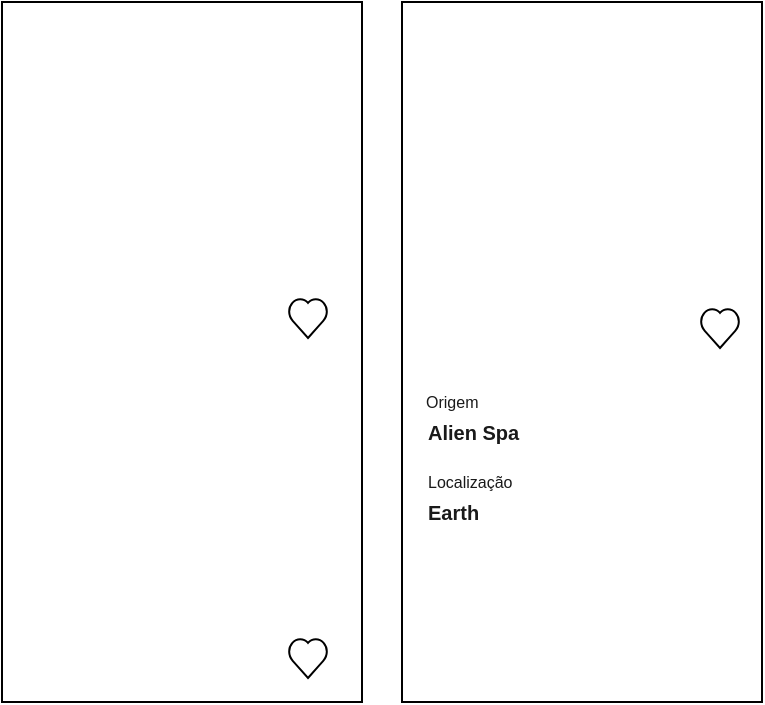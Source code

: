 <mxfile version="14.1.8" type="device" pages="5"><diagram id="8iKUj_-zqEZmuNoNJT3s" name="App Wireframe"><mxGraphModel dx="1357" dy="753" grid="1" gridSize="10" guides="1" tooltips="1" connect="1" arrows="1" fold="1" page="1" pageScale="1" pageWidth="850" pageHeight="1100" math="0" shadow="0"><root><mxCell id="0"/><mxCell id="1" parent="0"/><mxCell id="aHfgIxPCTa-zu-f7_Lzw-3" value="" style="rounded=0;whiteSpace=wrap;html=1;" parent="1" vertex="1"><mxGeometry x="40" y="40" width="180" height="350" as="geometry"/></mxCell><mxCell id="aHfgIxPCTa-zu-f7_Lzw-8" value="" style="shape=image;verticalLabelPosition=bottom;labelBackgroundColor=#ffffff;verticalAlign=top;aspect=fixed;imageAspect=0;image=https://rickandmortyapi.com/api/character/avatar/361.jpeg;" parent="1" vertex="1"><mxGeometry x="50" y="50" width="160" height="160" as="geometry"/></mxCell><mxCell id="aHfgIxPCTa-zu-f7_Lzw-6" value="Toxic Rick" style="text;html=1;strokeColor=none;fillColor=none;align=left;verticalAlign=middle;whiteSpace=wrap;rounded=0;fontStyle=1;fontSize=13;fontColor=#FFFFFF;" parent="1" vertex="1"><mxGeometry x="52" y="188" width="158" height="20" as="geometry"/></mxCell><mxCell id="aHfgIxPCTa-zu-f7_Lzw-10" value="" style="shape=image;verticalLabelPosition=bottom;labelBackgroundColor=#ffffff;verticalAlign=top;aspect=fixed;imageAspect=0;image=https://rickandmortyapi.com/api/character/avatar/361.jpeg;" parent="1" vertex="1"><mxGeometry x="50" y="220" width="160" height="160" as="geometry"/></mxCell><mxCell id="aHfgIxPCTa-zu-f7_Lzw-11" value="Toxic Rick" style="text;html=1;strokeColor=none;fillColor=none;align=left;verticalAlign=middle;whiteSpace=wrap;rounded=0;fontStyle=1;fontSize=13;fontColor=#FFFFFF;" parent="1" vertex="1"><mxGeometry x="52" y="358" width="158" height="20" as="geometry"/></mxCell><mxCell id="aHfgIxPCTa-zu-f7_Lzw-12" value="" style="rounded=0;whiteSpace=wrap;html=1;" parent="1" vertex="1"><mxGeometry x="240" y="40" width="180" height="350" as="geometry"/></mxCell><mxCell id="aHfgIxPCTa-zu-f7_Lzw-13" value="" style="shape=image;verticalLabelPosition=bottom;labelBackgroundColor=#ffffff;verticalAlign=top;aspect=fixed;imageAspect=0;image=https://rickandmortyapi.com/api/character/avatar/361.jpeg;" parent="1" vertex="1"><mxGeometry x="240" y="40" width="180" height="180" as="geometry"/></mxCell><mxCell id="aHfgIxPCTa-zu-f7_Lzw-14" value="Toxic Rick" style="text;html=1;strokeColor=none;fillColor=none;align=left;verticalAlign=middle;whiteSpace=wrap;rounded=0;fontStyle=1;fontSize=13;fontColor=#FFFFFF;" parent="1" vertex="1"><mxGeometry x="250" y="193" width="158" height="20" as="geometry"/></mxCell><mxCell id="aHfgIxPCTa-zu-f7_Lzw-17" value="Origem" style="text;html=1;strokeColor=none;fillColor=none;align=left;verticalAlign=middle;whiteSpace=wrap;rounded=0;fontStyle=0;fontSize=8;fontColor=#1A1A1A;" parent="1" vertex="1"><mxGeometry x="250" y="230" width="158" height="20" as="geometry"/></mxCell><mxCell id="aHfgIxPCTa-zu-f7_Lzw-18" value="Alien Spa" style="text;html=1;strokeColor=none;fillColor=none;align=left;verticalAlign=middle;whiteSpace=wrap;rounded=0;fontStyle=1;fontSize=10;fontColor=#1A1A1A;" parent="1" vertex="1"><mxGeometry x="251" y="245" width="158" height="20" as="geometry"/></mxCell><mxCell id="aHfgIxPCTa-zu-f7_Lzw-19" value="Localização" style="text;html=1;strokeColor=none;fillColor=none;align=left;verticalAlign=middle;whiteSpace=wrap;rounded=0;fontStyle=0;fontSize=8;fontColor=#1A1A1A;" parent="1" vertex="1"><mxGeometry x="251" y="270" width="158" height="20" as="geometry"/></mxCell><mxCell id="aHfgIxPCTa-zu-f7_Lzw-20" value="Earth" style="text;html=1;strokeColor=none;fillColor=none;align=left;verticalAlign=middle;whiteSpace=wrap;rounded=0;fontStyle=1;fontSize=10;fontColor=#1A1A1A;" parent="1" vertex="1"><mxGeometry x="251" y="285" width="158" height="20" as="geometry"/></mxCell><mxCell id="l0IbeBYgt5C2zt5MB-eY-2" value="" style="verticalLabelPosition=bottom;verticalAlign=top;html=1;shape=mxgraph.basic.heart" vertex="1" parent="1"><mxGeometry x="183" y="188" width="20" height="20" as="geometry"/></mxCell><mxCell id="l0IbeBYgt5C2zt5MB-eY-4" value="" style="verticalLabelPosition=bottom;verticalAlign=top;html=1;shape=mxgraph.basic.heart" vertex="1" parent="1"><mxGeometry x="389" y="193" width="20" height="20" as="geometry"/></mxCell><mxCell id="l0IbeBYgt5C2zt5MB-eY-5" value="" style="verticalLabelPosition=bottom;verticalAlign=top;html=1;shape=mxgraph.basic.heart" vertex="1" parent="1"><mxGeometry x="183" y="358" width="20" height="20" as="geometry"/></mxCell></root></mxGraphModel></diagram><diagram id="nfGHnysN4nmwqkmNbhzb" name="App Modules"><mxGraphModel dx="1357" dy="753" grid="1" gridSize="10" guides="1" tooltips="1" connect="1" arrows="1" fold="1" page="1" pageScale="1" pageWidth="827" pageHeight="1169" math="0" shadow="0"><root><mxCell id="GwYstbgmYxgQ4nJDTxPo-0"/><mxCell id="GwYstbgmYxgQ4nJDTxPo-1" parent="GwYstbgmYxgQ4nJDTxPo-0"/><mxCell id="GwYstbgmYxgQ4nJDTxPo-9" style="edgeStyle=orthogonalEdgeStyle;rounded=0;orthogonalLoop=1;jettySize=auto;html=1;entryX=0.5;entryY=0;entryDx=0;entryDy=0;dashed=1;endArrow=open;endFill=0;" edge="1" parent="GwYstbgmYxgQ4nJDTxPo-1" source="GwYstbgmYxgQ4nJDTxPo-2" target="GwYstbgmYxgQ4nJDTxPo-3"><mxGeometry relative="1" as="geometry"><Array as="points"><mxPoint x="260" y="110"/><mxPoint x="200" y="110"/></Array></mxGeometry></mxCell><mxCell id="GwYstbgmYxgQ4nJDTxPo-10" style="edgeStyle=orthogonalEdgeStyle;rounded=0;orthogonalLoop=1;jettySize=auto;html=1;dashed=1;endArrow=open;endFill=0;" edge="1" parent="GwYstbgmYxgQ4nJDTxPo-1" source="GwYstbgmYxgQ4nJDTxPo-2" target="GwYstbgmYxgQ4nJDTxPo-5"><mxGeometry relative="1" as="geometry"><Array as="points"><mxPoint x="280" y="240"/></Array></mxGeometry></mxCell><mxCell id="GwYstbgmYxgQ4nJDTxPo-2" value="App" style="shape=module;align=left;spacingLeft=20;align=center;verticalAlign=top;" vertex="1" parent="GwYstbgmYxgQ4nJDTxPo-1"><mxGeometry x="210" y="40" width="100" height="50" as="geometry"/></mxCell><mxCell id="GwYstbgmYxgQ4nJDTxPo-14" style="edgeStyle=orthogonalEdgeStyle;rounded=0;orthogonalLoop=1;jettySize=auto;html=1;dashed=1;endArrow=open;endFill=0;" edge="1" parent="GwYstbgmYxgQ4nJDTxPo-1" source="GwYstbgmYxgQ4nJDTxPo-3" target="GwYstbgmYxgQ4nJDTxPo-7"><mxGeometry relative="1" as="geometry"><Array as="points"><mxPoint x="315" y="175"/><mxPoint x="315" y="190"/></Array></mxGeometry></mxCell><mxCell id="GwYstbgmYxgQ4nJDTxPo-15" style="edgeStyle=orthogonalEdgeStyle;rounded=0;orthogonalLoop=1;jettySize=auto;html=1;dashed=1;endArrow=open;endFill=0;" edge="1" parent="GwYstbgmYxgQ4nJDTxPo-1" source="GwYstbgmYxgQ4nJDTxPo-3" target="GwYstbgmYxgQ4nJDTxPo-6"><mxGeometry relative="1" as="geometry"/></mxCell><mxCell id="ind9Cqmua8tI4yVbn1P6-2" style="edgeStyle=orthogonalEdgeStyle;rounded=0;orthogonalLoop=1;jettySize=auto;html=1;entryX=0;entryY=0;entryDx=10;entryDy=0;dashed=1;endArrow=open;endFill=0;entryPerimeter=0;" edge="1" parent="GwYstbgmYxgQ4nJDTxPo-1" source="GwYstbgmYxgQ4nJDTxPo-3" target="ind9Cqmua8tI4yVbn1P6-0"><mxGeometry relative="1" as="geometry"><Array as="points"><mxPoint x="304" y="190"/></Array></mxGeometry></mxCell><mxCell id="GwYstbgmYxgQ4nJDTxPo-3" value="List of&#10;Characters" style="shape=module;align=left;spacingLeft=20;align=center;verticalAlign=top;" vertex="1" parent="GwYstbgmYxgQ4nJDTxPo-1"><mxGeometry x="150" y="150" width="100" height="50" as="geometry"/></mxCell><mxCell id="GwYstbgmYxgQ4nJDTxPo-13" style="edgeStyle=orthogonalEdgeStyle;rounded=0;orthogonalLoop=1;jettySize=auto;html=1;dashed=1;endArrow=open;endFill=0;" edge="1" parent="GwYstbgmYxgQ4nJDTxPo-1" source="GwYstbgmYxgQ4nJDTxPo-5" target="GwYstbgmYxgQ4nJDTxPo-7"><mxGeometry relative="1" as="geometry"><Array as="points"><mxPoint x="315" y="250"/><mxPoint x="315" y="210"/></Array></mxGeometry></mxCell><mxCell id="GwYstbgmYxgQ4nJDTxPo-17" style="edgeStyle=orthogonalEdgeStyle;rounded=0;orthogonalLoop=1;jettySize=auto;html=1;entryX=0.5;entryY=1;entryDx=0;entryDy=0;dashed=1;endArrow=open;endFill=0;" edge="1" parent="GwYstbgmYxgQ4nJDTxPo-1" source="GwYstbgmYxgQ4nJDTxPo-5" target="GwYstbgmYxgQ4nJDTxPo-6"><mxGeometry relative="1" as="geometry"><Array as="points"><mxPoint x="210" y="280"/><mxPoint x="80" y="280"/></Array></mxGeometry></mxCell><mxCell id="ind9Cqmua8tI4yVbn1P6-1" style="edgeStyle=orthogonalEdgeStyle;rounded=0;orthogonalLoop=1;jettySize=auto;html=1;entryX=0;entryY=0;entryDx=0;entryDy=15;entryPerimeter=0;dashed=1;endArrow=open;endFill=0;" edge="1" parent="GwYstbgmYxgQ4nJDTxPo-1" source="GwYstbgmYxgQ4nJDTxPo-5" target="ind9Cqmua8tI4yVbn1P6-0"><mxGeometry relative="1" as="geometry"><Array as="points"><mxPoint x="272" y="260"/><mxPoint x="272" y="315"/></Array></mxGeometry></mxCell><mxCell id="GwYstbgmYxgQ4nJDTxPo-5" value="Character&#10;Detail" style="shape=module;align=left;spacingLeft=20;align=center;verticalAlign=top;" vertex="1" parent="GwYstbgmYxgQ4nJDTxPo-1"><mxGeometry x="150" y="220" width="100" height="50" as="geometry"/></mxCell><mxCell id="GwYstbgmYxgQ4nJDTxPo-6" value="Favorite&#10;Characters" style="shape=module;align=left;spacingLeft=20;align=center;verticalAlign=top;" vertex="1" parent="GwYstbgmYxgQ4nJDTxPo-1"><mxGeometry x="30" y="210" width="100" height="50" as="geometry"/></mxCell><mxCell id="GwYstbgmYxgQ4nJDTxPo-7" value="Shared&#10;- Entities&#10;- Protocols&#10;- UIComponents" style="shape=module;align=left;spacingLeft=20;align=center;verticalAlign=top;" vertex="1" parent="GwYstbgmYxgQ4nJDTxPo-1"><mxGeometry x="340" y="170" width="120" height="80" as="geometry"/></mxCell><mxCell id="ind9Cqmua8tI4yVbn1P6-0" value="Rick And Morty &#10;Rest &#10;API" style="shape=module;align=left;spacingLeft=20;align=center;verticalAlign=top;" vertex="1" parent="GwYstbgmYxgQ4nJDTxPo-1"><mxGeometry x="294" y="300" width="120" height="50" as="geometry"/></mxCell></root></mxGraphModel></diagram><diagram id="tgx-MdKBq6z_TgqvH7j8" name="Character List"><mxGraphModel dx="2262" dy="1255" grid="1" gridSize="10" guides="1" tooltips="1" connect="1" arrows="1" fold="1" page="1" pageScale="1" pageWidth="827" pageHeight="1169" math="0" shadow="0"><root><mxCell id="nPookptvHllU3RpUK5OS-0"/><mxCell id="nPookptvHllU3RpUK5OS-1" parent="nPookptvHllU3RpUK5OS-0"/><mxCell id="ozN6KxP109sEbGz2L9oA-1" value="Rick And Morty Rest  API" style="shape=module;align=left;spacingLeft=20;align=center;verticalAlign=top;" vertex="1" parent="nPookptvHllU3RpUK5OS-1"><mxGeometry x="170" y="840" width="330" height="180" as="geometry"/></mxCell><mxCell id="ozN6KxP109sEbGz2L9oA-0" value="Shared" style="shape=module;align=left;spacingLeft=20;align=center;verticalAlign=top;" vertex="1" parent="nPookptvHllU3RpUK5OS-1"><mxGeometry x="10" y="340" width="200" height="180" as="geometry"/></mxCell><mxCell id="CG2gmmcWuctay1K2Yb32-39" style="edgeStyle=orthogonalEdgeStyle;rounded=0;orthogonalLoop=1;jettySize=auto;html=1;dashed=1;endArrow=block;endFill=0;" edge="1" parent="nPookptvHllU3RpUK5OS-1" target="CG2gmmcWuctay1K2Yb32-28"><mxGeometry relative="1" as="geometry"><mxPoint x="340" y="840.0" as="sourcePoint"/></mxGeometry></mxCell><mxCell id="CG2gmmcWuctay1K2Yb32-32" style="edgeStyle=orthogonalEdgeStyle;rounded=0;orthogonalLoop=1;jettySize=auto;html=1;endArrow=diamond;endFill=1;" edge="1" parent="nPookptvHllU3RpUK5OS-1" source="KMmMRxZqEoJFINZLbCLO-9" target="CG2gmmcWuctay1K2Yb32-5"><mxGeometry relative="1" as="geometry"/></mxCell><mxCell id="CG2gmmcWuctay1K2Yb32-33" style="edgeStyle=orthogonalEdgeStyle;rounded=0;orthogonalLoop=1;jettySize=auto;html=1;endArrow=open;endFill=0;dashed=1;" edge="1" parent="nPookptvHllU3RpUK5OS-1" source="KMmMRxZqEoJFINZLbCLO-9" target="CG2gmmcWuctay1K2Yb32-11"><mxGeometry relative="1" as="geometry"><Array as="points"><mxPoint x="330" y="183"/><mxPoint x="330" y="369"/></Array></mxGeometry></mxCell><mxCell id="CG2gmmcWuctay1K2Yb32-38" style="edgeStyle=orthogonalEdgeStyle;rounded=0;orthogonalLoop=1;jettySize=auto;html=1;endArrow=block;endFill=0;dashed=1;" edge="1" parent="nPookptvHllU3RpUK5OS-1" source="KMmMRxZqEoJFINZLbCLO-9" target="CG2gmmcWuctay1K2Yb32-14"><mxGeometry relative="1" as="geometry"/></mxCell><mxCell id="KMmMRxZqEoJFINZLbCLO-9" value="CharacterListCoordinator" style="swimlane;fontStyle=1;align=center;verticalAlign=top;childLayout=stackLayout;horizontal=1;startSize=26;horizontalStack=0;resizeParent=1;resizeParentMax=0;resizeLast=0;collapsible=1;marginBottom=0;" vertex="1" parent="nPookptvHllU3RpUK5OS-1"><mxGeometry x="360" y="140" width="300" height="86" as="geometry"/></mxCell><mxCell id="KMmMRxZqEoJFINZLbCLO-10" value="+ delegate: CharacterListCoordinatorDelegate&#10; " style="text;strokeColor=none;fillColor=none;align=left;verticalAlign=top;spacingLeft=4;spacingRight=4;overflow=hidden;rotatable=0;points=[[0,0.5],[1,0.5]];portConstraint=eastwest;" vertex="1" parent="KMmMRxZqEoJFINZLbCLO-9"><mxGeometry y="26" width="300" height="26" as="geometry"/></mxCell><mxCell id="KMmMRxZqEoJFINZLbCLO-11" value="" style="line;strokeWidth=1;fillColor=none;align=left;verticalAlign=middle;spacingTop=-1;spacingLeft=3;spacingRight=3;rotatable=0;labelPosition=right;points=[];portConstraint=eastwest;" vertex="1" parent="KMmMRxZqEoJFINZLbCLO-9"><mxGeometry y="52" width="300" height="8" as="geometry"/></mxCell><mxCell id="KMmMRxZqEoJFINZLbCLO-12" value="+ start()" style="text;strokeColor=none;fillColor=none;align=left;verticalAlign=top;spacingLeft=4;spacingRight=4;overflow=hidden;rotatable=0;points=[[0,0.5],[1,0.5]];portConstraint=eastwest;" vertex="1" parent="KMmMRxZqEoJFINZLbCLO-9"><mxGeometry y="60" width="300" height="26" as="geometry"/></mxCell><mxCell id="CG2gmmcWuctay1K2Yb32-5" value="&lt;p style=&quot;margin: 0px ; margin-top: 4px ; text-align: center&quot;&gt;&lt;i&gt;&amp;lt;&amp;lt;Interface&amp;gt;&amp;gt;&lt;/i&gt;&lt;br&gt;&lt;span style=&quot;font-weight: 700&quot;&gt;CharacterListCoordinator&lt;/span&gt;&lt;b&gt;Delegate&lt;/b&gt;&lt;/p&gt;&lt;hr size=&quot;1&quot;&gt;&lt;p style=&quot;margin: 0px ; margin-left: 4px&quot;&gt;+ showDetails(from:&amp;nbsp;&lt;span style=&quot;font-weight: 700 ; text-align: center&quot;&gt;CharacterListCoordinator&lt;/span&gt;, character: Character)&lt;br&gt;&lt;/p&gt;" style="verticalAlign=top;align=left;overflow=fill;fontSize=12;fontFamily=Helvetica;html=1;" vertex="1" parent="nPookptvHllU3RpUK5OS-1"><mxGeometry x="350" y="40" width="390" height="70" as="geometry"/></mxCell><mxCell id="CG2gmmcWuctay1K2Yb32-36" style="edgeStyle=orthogonalEdgeStyle;rounded=0;orthogonalLoop=1;jettySize=auto;html=1;endArrow=open;endFill=0;dashed=1;" edge="1" parent="nPookptvHllU3RpUK5OS-1" source="CG2gmmcWuctay1K2Yb32-6" target="CG2gmmcWuctay1K2Yb32-17"><mxGeometry relative="1" as="geometry"><Array as="points"><mxPoint x="330" y="495"/></Array></mxGeometry></mxCell><mxCell id="CG2gmmcWuctay1K2Yb32-91" style="edgeStyle=orthogonalEdgeStyle;rounded=0;orthogonalLoop=1;jettySize=auto;html=1;entryX=1;entryY=0.25;entryDx=0;entryDy=0;dashed=1;endArrow=openThin;endFill=0;" edge="1" parent="nPookptvHllU3RpUK5OS-1" source="CG2gmmcWuctay1K2Yb32-6" target="CG2gmmcWuctay1K2Yb32-86"><mxGeometry relative="1" as="geometry"><Array as="points"><mxPoint x="315" y="442"/><mxPoint x="315" y="416"/></Array></mxGeometry></mxCell><mxCell id="GWY0VyJTRByOYGau5pYb-1" style="edgeStyle=orthogonalEdgeStyle;rounded=0;orthogonalLoop=1;jettySize=auto;html=1;entryX=0.566;entryY=-0.008;entryDx=0;entryDy=0;entryPerimeter=0;dashed=1;endArrow=open;endFill=0;" edge="1" parent="nPookptvHllU3RpUK5OS-1" source="CG2gmmcWuctay1K2Yb32-6" target="PgVNuFiVigOuGGHGfyz8-1"><mxGeometry relative="1" as="geometry"><Array as="points"><mxPoint x="752" y="550"/></Array></mxGeometry></mxCell><mxCell id="CG2gmmcWuctay1K2Yb32-6" value="CharacterListViewModel" style="swimlane;fontStyle=1;align=center;verticalAlign=top;childLayout=stackLayout;horizontal=1;startSize=26;horizontalStack=0;resizeParent=1;resizeParentMax=0;resizeLast=0;collapsible=1;marginBottom=0;" vertex="1" parent="nPookptvHllU3RpUK5OS-1"><mxGeometry x="360.5" y="426" width="300" height="138" as="geometry"/></mxCell><mxCell id="CG2gmmcWuctay1K2Yb32-7" value="+ onUpdated: ((State) -&gt; Void)?" style="text;strokeColor=none;fillColor=none;align=left;verticalAlign=top;spacingLeft=4;spacingRight=4;overflow=hidden;rotatable=0;points=[[0,0.5],[1,0.5]];portConstraint=eastwest;" vertex="1" parent="CG2gmmcWuctay1K2Yb32-6"><mxGeometry y="26" width="300" height="26" as="geometry"/></mxCell><mxCell id="CG2gmmcWuctay1K2Yb32-16" value="+ items: [ViewData]?" style="text;strokeColor=none;fillColor=none;align=left;verticalAlign=top;spacingLeft=4;spacingRight=4;overflow=hidden;rotatable=0;points=[[0,0.5],[1,0.5]];portConstraint=eastwest;" vertex="1" parent="CG2gmmcWuctay1K2Yb32-6"><mxGeometry y="52" width="300" height="26" as="geometry"/></mxCell><mxCell id="CG2gmmcWuctay1K2Yb32-8" value="" style="line;strokeWidth=1;fillColor=none;align=left;verticalAlign=middle;spacingTop=-1;spacingLeft=3;spacingRight=3;rotatable=0;labelPosition=right;points=[];portConstraint=eastwest;" vertex="1" parent="CG2gmmcWuctay1K2Yb32-6"><mxGeometry y="78" width="300" height="8" as="geometry"/></mxCell><mxCell id="CG2gmmcWuctay1K2Yb32-15" value="+ loadNextPageIfHas()" style="text;strokeColor=none;fillColor=none;align=left;verticalAlign=top;spacingLeft=4;spacingRight=4;overflow=hidden;rotatable=0;points=[[0,0.5],[1,0.5]];portConstraint=eastwest;" vertex="1" parent="CG2gmmcWuctay1K2Yb32-6"><mxGeometry y="86" width="300" height="26" as="geometry"/></mxCell><mxCell id="CG2gmmcWuctay1K2Yb32-9" value="+ toggleFavorite(index: Int)" style="text;strokeColor=none;fillColor=none;align=left;verticalAlign=top;spacingLeft=4;spacingRight=4;overflow=hidden;rotatable=0;points=[[0,0.5],[1,0.5]];portConstraint=eastwest;" vertex="1" parent="CG2gmmcWuctay1K2Yb32-6"><mxGeometry y="112" width="300" height="26" as="geometry"/></mxCell><mxCell id="CG2gmmcWuctay1K2Yb32-34" style="edgeStyle=orthogonalEdgeStyle;rounded=0;orthogonalLoop=1;jettySize=auto;html=1;dashed=1;endArrow=open;endFill=0;" edge="1" parent="nPookptvHllU3RpUK5OS-1" source="CG2gmmcWuctay1K2Yb32-10" target="CG2gmmcWuctay1K2Yb32-6"><mxGeometry relative="1" as="geometry"><Array as="points"><mxPoint x="690" y="373"/><mxPoint x="690" y="495"/></Array></mxGeometry></mxCell><mxCell id="CG2gmmcWuctay1K2Yb32-35" style="edgeStyle=orthogonalEdgeStyle;rounded=0;orthogonalLoop=1;jettySize=auto;html=1;entryX=1;entryY=0.25;entryDx=0;entryDy=0;endArrow=diamond;endFill=1;" edge="1" parent="nPookptvHllU3RpUK5OS-1" source="CG2gmmcWuctay1K2Yb32-10" target="CG2gmmcWuctay1K2Yb32-14"><mxGeometry relative="1" as="geometry"><Array as="points"><mxPoint x="760" y="350"/><mxPoint x="760" y="257"/></Array></mxGeometry></mxCell><mxCell id="CG2gmmcWuctay1K2Yb32-10" value="CharacterListViewController" style="swimlane;fontStyle=1;align=center;verticalAlign=top;childLayout=stackLayout;horizontal=1;startSize=26;horizontalStack=0;resizeParent=1;resizeParentMax=0;resizeLast=0;collapsible=1;marginBottom=0;" vertex="1" parent="nPookptvHllU3RpUK5OS-1"><mxGeometry x="360.5" y="330" width="300" height="86" as="geometry"/></mxCell><mxCell id="CG2gmmcWuctay1K2Yb32-11" value="+ delegate: CharacterListControllerDelegate&#10;&#10; " style="text;strokeColor=none;fillColor=none;align=left;verticalAlign=top;spacingLeft=4;spacingRight=4;overflow=hidden;rotatable=0;points=[[0,0.5],[1,0.5]];portConstraint=eastwest;" vertex="1" parent="CG2gmmcWuctay1K2Yb32-10"><mxGeometry y="26" width="300" height="26" as="geometry"/></mxCell><mxCell id="CG2gmmcWuctay1K2Yb32-12" value="" style="line;strokeWidth=1;fillColor=none;align=left;verticalAlign=middle;spacingTop=-1;spacingLeft=3;spacingRight=3;rotatable=0;labelPosition=right;points=[];portConstraint=eastwest;" vertex="1" parent="CG2gmmcWuctay1K2Yb32-10"><mxGeometry y="52" width="300" height="8" as="geometry"/></mxCell><mxCell id="CG2gmmcWuctay1K2Yb32-13" value="+ start()" style="text;strokeColor=none;fillColor=none;align=left;verticalAlign=top;spacingLeft=4;spacingRight=4;overflow=hidden;rotatable=0;points=[[0,0.5],[1,0.5]];portConstraint=eastwest;" vertex="1" parent="CG2gmmcWuctay1K2Yb32-10"><mxGeometry y="60" width="300" height="26" as="geometry"/></mxCell><mxCell id="CG2gmmcWuctay1K2Yb32-14" value="&lt;p style=&quot;margin: 0px ; margin-top: 4px ; text-align: center&quot;&gt;&lt;i&gt;&amp;lt;&amp;lt;Interface&amp;gt;&amp;gt;&lt;/i&gt;&lt;br&gt;&lt;span style=&quot;font-weight: 700&quot;&gt;CharacterList&lt;/span&gt;&lt;span style=&quot;font-weight: 700&quot;&gt;Controller&lt;/span&gt;&lt;b&gt;Delegate&lt;/b&gt;&lt;/p&gt;&lt;hr size=&quot;1&quot;&gt;&lt;p style=&quot;margin: 0px ; margin-left: 4px&quot;&gt;+ selected(from:&amp;nbsp;&lt;span style=&quot;font-weight: 700 ; text-align: center&quot;&gt;CharacterListViewController&lt;/span&gt;, character: Character)&lt;br&gt;&lt;/p&gt;" style="verticalAlign=top;align=left;overflow=fill;fontSize=12;fontFamily=Helvetica;html=1;" vertex="1" parent="nPookptvHllU3RpUK5OS-1"><mxGeometry x="350" y="240" width="380" height="70" as="geometry"/></mxCell><mxCell id="CG2gmmcWuctay1K2Yb32-81" style="edgeStyle=orthogonalEdgeStyle;rounded=0;orthogonalLoop=1;jettySize=auto;html=1;entryX=0.5;entryY=0;entryDx=0;entryDy=0;endArrow=diamond;endFill=1;" edge="1" parent="nPookptvHllU3RpUK5OS-1" source="CG2gmmcWuctay1K2Yb32-17" target="CG2gmmcWuctay1K2Yb32-28"><mxGeometry relative="1" as="geometry"/></mxCell><mxCell id="CG2gmmcWuctay1K2Yb32-90" style="edgeStyle=orthogonalEdgeStyle;rounded=0;orthogonalLoop=1;jettySize=auto;html=1;dashed=1;endArrow=openThin;endFill=0;" edge="1" parent="nPookptvHllU3RpUK5OS-1" source="CG2gmmcWuctay1K2Yb32-17" target="CG2gmmcWuctay1K2Yb32-86"><mxGeometry relative="1" as="geometry"><Array as="points"><mxPoint x="270" y="547"/><mxPoint x="200" y="547"/></Array></mxGeometry></mxCell><mxCell id="CG2gmmcWuctay1K2Yb32-17" value="LoadMoreCharactersIfHasUseCase" style="swimlane;fontStyle=1;align=center;verticalAlign=top;childLayout=stackLayout;horizontal=1;startSize=26;horizontalStack=0;resizeParent=1;resizeParentMax=0;resizeLast=0;collapsible=1;marginBottom=0;" vertex="1" parent="nPookptvHllU3RpUK5OS-1"><mxGeometry x="180" y="600" width="320" height="52" as="geometry"/></mxCell><mxCell id="CG2gmmcWuctay1K2Yb32-21" value="+ run(onResult: (Result&lt;[Character],Error&gt;) -&gt; Void)" style="text;strokeColor=none;fillColor=none;align=left;verticalAlign=top;spacingLeft=4;spacingRight=4;overflow=hidden;rotatable=0;points=[[0,0.5],[1,0.5]];portConstraint=eastwest;" vertex="1" parent="CG2gmmcWuctay1K2Yb32-17"><mxGeometry y="26" width="320" height="26" as="geometry"/></mxCell><mxCell id="CG2gmmcWuctay1K2Yb32-28" value="&lt;p style=&quot;margin: 0px ; margin-top: 4px ; text-align: center&quot;&gt;&lt;i&gt;&amp;lt;&amp;lt;Interface&amp;gt;&amp;gt;&lt;/i&gt;&lt;br&gt;&lt;b&gt;CharactersRepository&lt;/b&gt;&lt;/p&gt;&lt;hr size=&quot;1&quot;&gt;&lt;p style=&quot;margin: 0px ; margin-left: 4px&quot;&gt;+ loadMore(onResult: (Result&amp;lt;[Character], Error) -&amp;gt; Void)&lt;br&gt;&lt;/p&gt;" style="verticalAlign=top;align=left;overflow=fill;fontSize=12;fontFamily=Helvetica;html=1;" vertex="1" parent="nPookptvHllU3RpUK5OS-1"><mxGeometry x="179" y="700" width="321" height="70" as="geometry"/></mxCell><mxCell id="CG2gmmcWuctay1K2Yb32-29" value="REST API" style="ellipse;shape=cloud;whiteSpace=wrap;html=1;" vertex="1" parent="nPookptvHllU3RpUK5OS-1"><mxGeometry x="284" y="880" width="120" height="80" as="geometry"/></mxCell><mxCell id="UvtjKuutjX8sH3qqteYO-1" style="edgeStyle=orthogonalEdgeStyle;rounded=0;orthogonalLoop=1;jettySize=auto;html=1;entryX=0.5;entryY=0;entryDx=0;entryDy=0;dashed=1;endArrow=open;endFill=0;" edge="1" parent="nPookptvHllU3RpUK5OS-1" source="PgVNuFiVigOuGGHGfyz8-1" target="UvtjKuutjX8sH3qqteYO-0"><mxGeometry relative="1" as="geometry"/></mxCell><mxCell id="PgVNuFiVigOuGGHGfyz8-1" value="&lt;p style=&quot;margin: 0px ; margin-top: 4px ; text-align: center&quot;&gt;&lt;i&gt;&amp;lt;&amp;lt;Interface&amp;gt;&amp;gt;&lt;/i&gt;&lt;br&gt;&lt;b&gt;FavoriteCharactersAdapter&lt;/b&gt;&lt;/p&gt;&lt;hr size=&quot;1&quot;&gt;&lt;p style=&quot;margin: 0px ; margin-left: 4px&quot;&gt;+ addToFavorites(characterId: Int)&lt;br&gt;&lt;/p&gt;&lt;p style=&quot;margin: 0px ; margin-left: 4px&quot;&gt;+ removeFromFavorites(characterId: Int)&lt;/p&gt;&lt;p style=&quot;margin: 0px ; margin-left: 4px&quot;&gt;+ wasFavoritedCharacter(characterId: Int) -&amp;gt; Bool&lt;/p&gt;" style="verticalAlign=top;align=left;overflow=fill;fontSize=12;fontFamily=Helvetica;html=1;" vertex="1" parent="nPookptvHllU3RpUK5OS-1"><mxGeometry x="570" y="582" width="321" height="128" as="geometry"/></mxCell><mxCell id="UvtjKuutjX8sH3qqteYO-0" value="Favorite&#10;Characters&#10;&#10;UseCases" style="shape=module;align=left;spacingLeft=20;align=center;verticalAlign=top;" vertex="1" parent="nPookptvHllU3RpUK5OS-1"><mxGeometry x="635.75" y="790" width="189.5" height="100" as="geometry"/></mxCell><mxCell id="CG2gmmcWuctay1K2Yb32-86" value="Character" style="swimlane;fontStyle=0;childLayout=stackLayout;horizontal=1;startSize=26;fillColor=none;horizontalStack=0;resizeParent=1;resizeParentMax=0;resizeLast=0;collapsible=1;marginBottom=0;" vertex="1" parent="nPookptvHllU3RpUK5OS-1"><mxGeometry x="50" y="389" width="140" height="104" as="geometry"/></mxCell><mxCell id="CG2gmmcWuctay1K2Yb32-87" value="+ id: Int" style="text;strokeColor=none;fillColor=none;align=left;verticalAlign=top;spacingLeft=4;spacingRight=4;overflow=hidden;rotatable=0;points=[[0,0.5],[1,0.5]];portConstraint=eastwest;" vertex="1" parent="CG2gmmcWuctay1K2Yb32-86"><mxGeometry y="26" width="140" height="26" as="geometry"/></mxCell><mxCell id="CG2gmmcWuctay1K2Yb32-88" value="+ name: String" style="text;strokeColor=none;fillColor=none;align=left;verticalAlign=top;spacingLeft=4;spacingRight=4;overflow=hidden;rotatable=0;points=[[0,0.5],[1,0.5]];portConstraint=eastwest;" vertex="1" parent="CG2gmmcWuctay1K2Yb32-86"><mxGeometry y="52" width="140" height="26" as="geometry"/></mxCell><mxCell id="CG2gmmcWuctay1K2Yb32-89" value="+ image: String" style="text;strokeColor=none;fillColor=none;align=left;verticalAlign=top;spacingLeft=4;spacingRight=4;overflow=hidden;rotatable=0;points=[[0,0.5],[1,0.5]];portConstraint=eastwest;" vertex="1" parent="CG2gmmcWuctay1K2Yb32-86"><mxGeometry y="78" width="140" height="26" as="geometry"/></mxCell></root></mxGraphModel></diagram><diagram id="Erin8vT9XaZP9u-hUyzv" name="Character Details"><mxGraphModel dx="1131" dy="628" grid="1" gridSize="10" guides="1" tooltips="1" connect="1" arrows="1" fold="1" page="1" pageScale="1" pageWidth="827" pageHeight="1169" math="0" shadow="0"><root><mxCell id="4GF5qJK0ipAJTAwTttth-0"/><mxCell id="4GF5qJK0ipAJTAwTttth-1" parent="4GF5qJK0ipAJTAwTttth-0"/><mxCell id="vdO6JYmFGdkKbF6pA-Bn-0" value="Rick And Morty Rest  API" style="shape=module;align=left;spacingLeft=20;align=center;verticalAlign=top;" vertex="1" parent="4GF5qJK0ipAJTAwTttth-1"><mxGeometry x="143" y="860" width="330" height="180" as="geometry"/></mxCell><mxCell id="yGx2lkR8I-NiLWYZy9Q--0" value="Shared" style="shape=module;align=left;spacingLeft=20;align=center;verticalAlign=top;" vertex="1" parent="4GF5qJK0ipAJTAwTttth-1"><mxGeometry x="50" y="160" width="200" height="250" as="geometry"/></mxCell><mxCell id="4GF5qJK0ipAJTAwTttth-2" style="edgeStyle=orthogonalEdgeStyle;rounded=0;orthogonalLoop=1;jettySize=auto;html=1;dashed=1;endArrow=block;endFill=0;" edge="1" parent="4GF5qJK0ipAJTAwTttth-1" target="4GF5qJK0ipAJTAwTttth-34"><mxGeometry relative="1" as="geometry"><mxPoint x="308" y="860" as="sourcePoint"/></mxGeometry></mxCell><mxCell id="4GF5qJK0ipAJTAwTttth-5" style="edgeStyle=orthogonalEdgeStyle;rounded=0;orthogonalLoop=1;jettySize=auto;html=1;endArrow=open;endFill=0;dashed=1;" edge="1" parent="4GF5qJK0ipAJTAwTttth-1" source="4GF5qJK0ipAJTAwTttth-7"><mxGeometry relative="1" as="geometry"><Array as="points"><mxPoint x="308" y="73"/><mxPoint x="308" y="169"/></Array><mxPoint x="328.0" y="169" as="targetPoint"/></mxGeometry></mxCell><mxCell id="4GF5qJK0ipAJTAwTttth-7" value="CharacterDetailsCoordinator" style="swimlane;fontStyle=1;align=center;verticalAlign=top;childLayout=stackLayout;horizontal=1;startSize=26;horizontalStack=0;resizeParent=1;resizeParentMax=0;resizeLast=0;collapsible=1;marginBottom=0;" vertex="1" parent="4GF5qJK0ipAJTAwTttth-1"><mxGeometry x="328" y="30" width="300" height="70" as="geometry"/></mxCell><mxCell id="4GF5qJK0ipAJTAwTttth-10" value="+ init(characterId: Int)&#10;+ start()" style="text;strokeColor=none;fillColor=none;align=left;verticalAlign=top;spacingLeft=4;spacingRight=4;overflow=hidden;rotatable=0;points=[[0,0.5],[1,0.5]];portConstraint=eastwest;" vertex="1" parent="4GF5qJK0ipAJTAwTttth-7"><mxGeometry y="26" width="300" height="44" as="geometry"/></mxCell><mxCell id="4GF5qJK0ipAJTAwTttth-12" style="edgeStyle=orthogonalEdgeStyle;rounded=0;orthogonalLoop=1;jettySize=auto;html=1;endArrow=open;endFill=0;dashed=1;" edge="1" parent="4GF5qJK0ipAJTAwTttth-1" source="4GF5qJK0ipAJTAwTttth-17" target="4GF5qJK0ipAJTAwTttth-32"><mxGeometry relative="1" as="geometry"><Array as="points"><mxPoint x="488" y="605"/></Array></mxGeometry></mxCell><mxCell id="4GF5qJK0ipAJTAwTttth-16" style="edgeStyle=orthogonalEdgeStyle;rounded=0;orthogonalLoop=1;jettySize=auto;html=1;entryX=1;entryY=0.25;entryDx=0;entryDy=0;dashed=1;endArrow=openThin;endFill=0;" edge="1" parent="4GF5qJK0ipAJTAwTttth-1" source="4GF5qJK0ipAJTAwTttth-17" target="4GF5qJK0ipAJTAwTttth-48"><mxGeometry relative="1" as="geometry"><Array as="points"><mxPoint x="278" y="266"/><mxPoint x="278" y="255"/></Array></mxGeometry></mxCell><mxCell id="uu53paeDu29eMgRYEQCu-7" style="edgeStyle=orthogonalEdgeStyle;rounded=0;orthogonalLoop=1;jettySize=auto;html=1;endArrow=block;endFill=0;dashed=1;" edge="1" parent="4GF5qJK0ipAJTAwTttth-1" source="4GF5qJK0ipAJTAwTttth-17" target="uu53paeDu29eMgRYEQCu-2"><mxGeometry relative="1" as="geometry"><Array as="points"><mxPoint x="358" y="361"/><mxPoint x="328" y="361"/></Array></mxGeometry></mxCell><mxCell id="y3KgLtpGv0_SUq9oqRuH-1" style="edgeStyle=orthogonalEdgeStyle;rounded=0;orthogonalLoop=1;jettySize=auto;html=1;entryX=0.573;entryY=0.008;entryDx=0;entryDy=0;entryPerimeter=0;dashed=1;endArrow=open;endFill=0;" edge="1" parent="4GF5qJK0ipAJTAwTttth-1" source="4GF5qJK0ipAJTAwTttth-17" target="y3KgLtpGv0_SUq9oqRuH-0"><mxGeometry relative="1" as="geometry"><Array as="points"><mxPoint x="722" y="266"/></Array></mxGeometry></mxCell><mxCell id="4GF5qJK0ipAJTAwTttth-17" value="CharacterDetailsViewModel" style="swimlane;fontStyle=1;align=center;verticalAlign=top;childLayout=stackLayout;horizontal=1;startSize=26;horizontalStack=0;resizeParent=1;resizeParentMax=0;resizeLast=0;collapsible=1;marginBottom=0;" vertex="1" parent="4GF5qJK0ipAJTAwTttth-1"><mxGeometry x="328" y="210" width="300" height="112" as="geometry"/></mxCell><mxCell id="4GF5qJK0ipAJTAwTttth-18" value="+ onUpdated: ((State?) -&gt; Void)?" style="text;strokeColor=none;fillColor=none;align=left;verticalAlign=top;spacingLeft=4;spacingRight=4;overflow=hidden;rotatable=0;points=[[0,0.5],[1,0.5]];portConstraint=eastwest;" vertex="1" parent="4GF5qJK0ipAJTAwTttth-17"><mxGeometry y="26" width="300" height="26" as="geometry"/></mxCell><mxCell id="4GF5qJK0ipAJTAwTttth-20" value="" style="line;strokeWidth=1;fillColor=none;align=left;verticalAlign=middle;spacingTop=-1;spacingLeft=3;spacingRight=3;rotatable=0;labelPosition=right;points=[];portConstraint=eastwest;" vertex="1" parent="4GF5qJK0ipAJTAwTttth-17"><mxGeometry y="52" width="300" height="8" as="geometry"/></mxCell><mxCell id="4GF5qJK0ipAJTAwTttth-21" value="+ init(characterId: Int)" style="text;strokeColor=none;fillColor=none;align=left;verticalAlign=top;spacingLeft=4;spacingRight=4;overflow=hidden;rotatable=0;points=[[0,0.5],[1,0.5]];portConstraint=eastwest;" vertex="1" parent="4GF5qJK0ipAJTAwTttth-17"><mxGeometry y="60" width="300" height="26" as="geometry"/></mxCell><mxCell id="4GF5qJK0ipAJTAwTttth-22" value="+ toggleFavorite(index: Int)" style="text;strokeColor=none;fillColor=none;align=left;verticalAlign=top;spacingLeft=4;spacingRight=4;overflow=hidden;rotatable=0;points=[[0,0.5],[1,0.5]];portConstraint=eastwest;" vertex="1" parent="4GF5qJK0ipAJTAwTttth-17"><mxGeometry y="86" width="300" height="26" as="geometry"/></mxCell><mxCell id="4GF5qJK0ipAJTAwTttth-23" style="edgeStyle=orthogonalEdgeStyle;rounded=0;orthogonalLoop=1;jettySize=auto;html=1;dashed=1;endArrow=open;endFill=0;" edge="1" parent="4GF5qJK0ipAJTAwTttth-1" source="4GF5qJK0ipAJTAwTttth-25" target="4GF5qJK0ipAJTAwTttth-17"><mxGeometry relative="1" as="geometry"><Array as="points"><mxPoint x="658" y="173"/><mxPoint x="658" y="299"/></Array></mxGeometry></mxCell><mxCell id="4GF5qJK0ipAJTAwTttth-25" value="CharacterDetailsViewController" style="swimlane;fontStyle=1;align=center;verticalAlign=top;childLayout=stackLayout;horizontal=1;startSize=26;horizontalStack=0;resizeParent=1;resizeParentMax=0;resizeLast=0;collapsible=1;marginBottom=0;" vertex="1" parent="4GF5qJK0ipAJTAwTttth-1"><mxGeometry x="328" y="140" width="300" height="52" as="geometry"/></mxCell><mxCell id="4GF5qJK0ipAJTAwTttth-28" value="+ fetch(charactedId: Int)" style="text;strokeColor=none;fillColor=none;align=left;verticalAlign=top;spacingLeft=4;spacingRight=4;overflow=hidden;rotatable=0;points=[[0,0.5],[1,0.5]];portConstraint=eastwest;" vertex="1" parent="4GF5qJK0ipAJTAwTttth-25"><mxGeometry y="26" width="300" height="26" as="geometry"/></mxCell><mxCell id="4GF5qJK0ipAJTAwTttth-30" style="edgeStyle=orthogonalEdgeStyle;rounded=0;orthogonalLoop=1;jettySize=auto;html=1;entryX=0.5;entryY=0;entryDx=0;entryDy=0;endArrow=diamond;endFill=1;" edge="1" parent="4GF5qJK0ipAJTAwTttth-1" source="4GF5qJK0ipAJTAwTttth-32" target="4GF5qJK0ipAJTAwTttth-34"><mxGeometry relative="1" as="geometry"/></mxCell><mxCell id="uu53paeDu29eMgRYEQCu-5" style="edgeStyle=orthogonalEdgeStyle;rounded=0;orthogonalLoop=1;jettySize=auto;html=1;entryX=1;entryY=0.562;entryDx=0;entryDy=0;entryPerimeter=0;endArrow=diamond;endFill=1;" edge="1" parent="4GF5qJK0ipAJTAwTttth-1" source="4GF5qJK0ipAJTAwTttth-32" target="uu53paeDu29eMgRYEQCu-2"><mxGeometry relative="1" as="geometry"><Array as="points"><mxPoint x="448" y="476"/></Array></mxGeometry></mxCell><mxCell id="4GF5qJK0ipAJTAwTttth-32" value="FetchCharacterUseCase" style="swimlane;fontStyle=1;align=center;verticalAlign=top;childLayout=stackLayout;horizontal=1;startSize=26;horizontalStack=0;resizeParent=1;resizeParentMax=0;resizeLast=0;collapsible=1;marginBottom=0;" vertex="1" parent="4GF5qJK0ipAJTAwTttth-1"><mxGeometry x="93" y="562" width="380" height="86" as="geometry"/></mxCell><mxCell id="uu53paeDu29eMgRYEQCu-10" value="+ presentation: FetchCharacterUseCasePresentation?" style="text;strokeColor=none;fillColor=none;align=left;verticalAlign=top;spacingLeft=4;spacingRight=4;overflow=hidden;rotatable=0;points=[[0,0.5],[1,0.5]];portConstraint=eastwest;" vertex="1" parent="4GF5qJK0ipAJTAwTttth-32"><mxGeometry y="26" width="380" height="26" as="geometry"/></mxCell><mxCell id="uu53paeDu29eMgRYEQCu-9" value="" style="line;strokeWidth=1;fillColor=none;align=left;verticalAlign=middle;spacingTop=-1;spacingLeft=3;spacingRight=3;rotatable=0;labelPosition=right;points=[];portConstraint=eastwest;" vertex="1" parent="4GF5qJK0ipAJTAwTttth-32"><mxGeometry y="52" width="380" height="8" as="geometry"/></mxCell><mxCell id="4GF5qJK0ipAJTAwTttth-33" value="+ run(characterId: Int)" style="text;strokeColor=none;fillColor=none;align=left;verticalAlign=top;spacingLeft=4;spacingRight=4;overflow=hidden;rotatable=0;points=[[0,0.5],[1,0.5]];portConstraint=eastwest;" vertex="1" parent="4GF5qJK0ipAJTAwTttth-32"><mxGeometry y="60" width="380" height="26" as="geometry"/></mxCell><mxCell id="4GF5qJK0ipAJTAwTttth-34" value="&lt;p style=&quot;margin: 0px ; margin-top: 4px ; text-align: center&quot;&gt;&lt;i&gt;&amp;lt;&amp;lt;Interface&amp;gt;&amp;gt;&lt;/i&gt;&lt;br&gt;&lt;b&gt;CharacterRepository&lt;/b&gt;&lt;/p&gt;&lt;hr size=&quot;1&quot;&gt;&lt;p style=&quot;margin: 0px ; margin-left: 4px&quot;&gt;+ fetch(characterId: Int, onResult: (Result&amp;lt;Character, Error) -&amp;gt; Void)&lt;br&gt;&lt;/p&gt;" style="verticalAlign=top;align=left;overflow=fill;fontSize=12;fontFamily=Helvetica;html=1;" vertex="1" parent="4GF5qJK0ipAJTAwTttth-1"><mxGeometry x="147" y="720" width="371" height="70" as="geometry"/></mxCell><mxCell id="4GF5qJK0ipAJTAwTttth-35" value="REST API" style="ellipse;shape=cloud;whiteSpace=wrap;html=1;" vertex="1" parent="4GF5qJK0ipAJTAwTttth-1"><mxGeometry x="252" y="900" width="120" height="80" as="geometry"/></mxCell><mxCell id="4GF5qJK0ipAJTAwTttth-48" value="Character" style="swimlane;fontStyle=0;childLayout=stackLayout;horizontal=1;startSize=26;fillColor=none;horizontalStack=0;resizeParent=1;resizeParentMax=0;resizeLast=0;collapsible=1;marginBottom=0;" vertex="1" parent="4GF5qJK0ipAJTAwTttth-1"><mxGeometry x="98" y="210" width="140" height="182" as="geometry"/></mxCell><mxCell id="4GF5qJK0ipAJTAwTttth-49" value="+ id: Int" style="text;strokeColor=none;fillColor=none;align=left;verticalAlign=top;spacingLeft=4;spacingRight=4;overflow=hidden;rotatable=0;points=[[0,0.5],[1,0.5]];portConstraint=eastwest;" vertex="1" parent="4GF5qJK0ipAJTAwTttth-48"><mxGeometry y="26" width="140" height="26" as="geometry"/></mxCell><mxCell id="4GF5qJK0ipAJTAwTttth-50" value="+ name: String" style="text;strokeColor=none;fillColor=none;align=left;verticalAlign=top;spacingLeft=4;spacingRight=4;overflow=hidden;rotatable=0;points=[[0,0.5],[1,0.5]];portConstraint=eastwest;" vertex="1" parent="4GF5qJK0ipAJTAwTttth-48"><mxGeometry y="52" width="140" height="26" as="geometry"/></mxCell><mxCell id="4GF5qJK0ipAJTAwTttth-51" value="+ image: String" style="text;strokeColor=none;fillColor=none;align=left;verticalAlign=top;spacingLeft=4;spacingRight=4;overflow=hidden;rotatable=0;points=[[0,0.5],[1,0.5]];portConstraint=eastwest;" vertex="1" parent="4GF5qJK0ipAJTAwTttth-48"><mxGeometry y="78" width="140" height="26" as="geometry"/></mxCell><mxCell id="4GF5qJK0ipAJTAwTttth-52" value="+ origin: String" style="text;strokeColor=none;fillColor=none;align=left;verticalAlign=top;spacingLeft=4;spacingRight=4;overflow=hidden;rotatable=0;points=[[0,0.5],[1,0.5]];portConstraint=eastwest;" vertex="1" parent="4GF5qJK0ipAJTAwTttth-48"><mxGeometry y="104" width="140" height="26" as="geometry"/></mxCell><mxCell id="4GF5qJK0ipAJTAwTttth-53" value="+ localization: String" style="text;strokeColor=none;fillColor=none;align=left;verticalAlign=top;spacingLeft=4;spacingRight=4;overflow=hidden;rotatable=0;points=[[0,0.5],[1,0.5]];portConstraint=eastwest;" vertex="1" parent="4GF5qJK0ipAJTAwTttth-48"><mxGeometry y="130" width="140" height="26" as="geometry"/></mxCell><mxCell id="4GF5qJK0ipAJTAwTttth-54" value="+ espsodes: [Int]" style="text;strokeColor=none;fillColor=none;align=left;verticalAlign=top;spacingLeft=4;spacingRight=4;overflow=hidden;rotatable=0;points=[[0,0.5],[1,0.5]];portConstraint=eastwest;" vertex="1" parent="4GF5qJK0ipAJTAwTttth-48"><mxGeometry y="156" width="140" height="26" as="geometry"/></mxCell><mxCell id="uu53paeDu29eMgRYEQCu-6" style="edgeStyle=orthogonalEdgeStyle;rounded=0;orthogonalLoop=1;jettySize=auto;html=1;entryX=0.993;entryY=0.32;entryDx=0;entryDy=0;entryPerimeter=0;dashed=1;endArrow=openThin;endFill=0;" edge="1" parent="4GF5qJK0ipAJTAwTttth-1" source="uu53paeDu29eMgRYEQCu-2" target="4GF5qJK0ipAJTAwTttth-52"><mxGeometry relative="1" as="geometry"/></mxCell><mxCell id="uu53paeDu29eMgRYEQCu-2" value="&lt;p style=&quot;margin: 0px ; margin-top: 4px ; text-align: center&quot;&gt;&lt;i&gt;&amp;lt;&amp;lt;Interface&amp;gt;&amp;gt;&lt;/i&gt;&lt;br&gt;&lt;span style=&quot;font-weight: 700&quot;&gt;FetchCharacterPresentation&lt;/span&gt;&lt;br&gt;&lt;/p&gt;&lt;hr size=&quot;1&quot;&gt;&lt;p style=&quot;margin: 0px ; margin-left: 4px&quot;&gt;+ processingRequest(from: FetchCharacterUseCase)&lt;br&gt;&lt;/p&gt;&lt;p style=&quot;margin: 0px ; margin-left: 4px&quot;&gt;+ failure(from: FetchCharacterUseCase, error: Error)&lt;/p&gt;&lt;p style=&quot;margin: 0px ; margin-left: 4px&quot;&gt;+ done(from: FetchCharacterUseCase, character: Character)&lt;/p&gt;" style="verticalAlign=top;align=left;overflow=fill;fontSize=12;fontFamily=Helvetica;html=1;" vertex="1" parent="4GF5qJK0ipAJTAwTttth-1"><mxGeometry x="93" y="425" width="340" height="90" as="geometry"/></mxCell><mxCell id="y3KgLtpGv0_SUq9oqRuH-3" style="edgeStyle=orthogonalEdgeStyle;rounded=0;orthogonalLoop=1;jettySize=auto;html=1;entryX=0.5;entryY=0;entryDx=0;entryDy=0;dashed=1;endArrow=open;endFill=0;" edge="1" parent="4GF5qJK0ipAJTAwTttth-1" source="y3KgLtpGv0_SUq9oqRuH-0" target="y3KgLtpGv0_SUq9oqRuH-2"><mxGeometry relative="1" as="geometry"/></mxCell><mxCell id="btXOvHPNI0fJwquasT89-0" style="edgeStyle=orthogonalEdgeStyle;rounded=0;orthogonalLoop=1;jettySize=auto;html=1;dashed=1;endArrow=open;endFill=0;" edge="1" parent="4GF5qJK0ipAJTAwTttth-1" source="y3KgLtpGv0_SUq9oqRuH-0"><mxGeometry relative="1" as="geometry"><mxPoint x="254" y="380" as="targetPoint"/><Array as="points"><mxPoint x="394" y="400"/><mxPoint x="394" y="380"/><mxPoint x="254" y="380"/></Array></mxGeometry></mxCell><mxCell id="y3KgLtpGv0_SUq9oqRuH-0" value="&lt;p style=&quot;margin: 0px ; margin-top: 4px ; text-align: center&quot;&gt;&lt;i&gt;&amp;lt;&amp;lt;Interface&amp;gt;&amp;gt;&lt;/i&gt;&lt;br&gt;&lt;b&gt;FavoriteCharactersAdapter&lt;/b&gt;&lt;/p&gt;&lt;hr size=&quot;1&quot;&gt;&lt;p style=&quot;margin: 0px ; margin-left: 4px&quot;&gt;+ addToFavorites(character: Character)&lt;br&gt;&lt;/p&gt;&lt;p style=&quot;margin: 0px ; margin-left: 4px&quot;&gt;+ removeFromFavorites(character: Character)&lt;/p&gt;&lt;p style=&quot;margin: 0px ; margin-left: 4px&quot;&gt;+ wasFavoritedCharacter(character: Character) -&amp;gt; Bool&lt;/p&gt;" style="verticalAlign=top;align=left;overflow=fill;fontSize=12;fontFamily=Helvetica;html=1;" vertex="1" parent="4GF5qJK0ipAJTAwTttth-1"><mxGeometry x="538" y="387" width="321" height="128" as="geometry"/></mxCell><mxCell id="y3KgLtpGv0_SUq9oqRuH-2" value="Favorite&#10;Characters&#10;&#10;UseCases" style="shape=module;align=left;spacingLeft=20;align=center;verticalAlign=top;" vertex="1" parent="4GF5qJK0ipAJTAwTttth-1"><mxGeometry x="648" y="593" width="120" height="77" as="geometry"/></mxCell></root></mxGraphModel></diagram><diagram id="73y9T4BC0p8t06rAZq-b" name="Favorite Characters"><mxGraphModel dx="1357" dy="753" grid="1" gridSize="10" guides="1" tooltips="1" connect="1" arrows="1" fold="1" page="1" pageScale="1" pageWidth="827" pageHeight="1169" math="0" shadow="0"><root><mxCell id="802qEBh0So252acDH9Mm-0"/><mxCell id="802qEBh0So252acDH9Mm-1" parent="802qEBh0So252acDH9Mm-0"/><mxCell id="802qEBh0So252acDH9Mm-4" style="edgeStyle=orthogonalEdgeStyle;rounded=0;orthogonalLoop=1;jettySize=auto;html=1;endArrow=diamond;endFill=1;" edge="1" parent="802qEBh0So252acDH9Mm-1" source="802qEBh0So252acDH9Mm-6" target="802qEBh0So252acDH9Mm-8"><mxGeometry relative="1" as="geometry"/></mxCell><mxCell id="THjYL_5x8Q6EHtbVpeNC-10" style="edgeStyle=orthogonalEdgeStyle;rounded=0;orthogonalLoop=1;jettySize=auto;html=1;dashed=1;endArrow=open;endFill=0;entryX=0.035;entryY=0.416;entryDx=0;entryDy=0;entryPerimeter=0;" edge="1" parent="802qEBh0So252acDH9Mm-1" source="802qEBh0So252acDH9Mm-6" target="THjYL_5x8Q6EHtbVpeNC-0"><mxGeometry relative="1" as="geometry"><mxPoint x="530" y="310" as="targetPoint"/><Array as="points"><mxPoint x="420" y="100"/><mxPoint x="420" y="314"/></Array></mxGeometry></mxCell><mxCell id="802qEBh0So252acDH9Mm-6" value="AddToFavoritesUseCase" style="swimlane;fontStyle=1;align=center;verticalAlign=top;childLayout=stackLayout;horizontal=1;startSize=26;horizontalStack=0;resizeParent=1;resizeParentMax=0;resizeLast=0;collapsible=1;marginBottom=0;" vertex="1" parent="802qEBh0So252acDH9Mm-1"><mxGeometry x="39" y="51" width="350" height="52" as="geometry"/></mxCell><mxCell id="802qEBh0So252acDH9Mm-7" value="+ run(character: Character) " style="text;strokeColor=none;fillColor=none;align=left;verticalAlign=top;spacingLeft=4;spacingRight=4;overflow=hidden;rotatable=0;points=[[0,0.5],[1,0.5]];portConstraint=eastwest;" vertex="1" parent="802qEBh0So252acDH9Mm-6"><mxGeometry y="26" width="350" height="26" as="geometry"/></mxCell><mxCell id="j19faWggMbD8q2c9Lhdu-1" style="edgeStyle=orthogonalEdgeStyle;rounded=0;orthogonalLoop=1;jettySize=auto;html=1;entryX=0.5;entryY=0;entryDx=0;entryDy=0;dashed=1;endArrow=open;endFill=0;" edge="1" parent="802qEBh0So252acDH9Mm-1" source="802qEBh0So252acDH9Mm-8" target="j19faWggMbD8q2c9Lhdu-0"><mxGeometry relative="1" as="geometry"/></mxCell><mxCell id="THjYL_5x8Q6EHtbVpeNC-8" style="edgeStyle=orthogonalEdgeStyle;rounded=0;orthogonalLoop=1;jettySize=auto;html=1;entryX=0;entryY=0.5;entryDx=10;entryDy=0;entryPerimeter=0;dashed=1;endArrow=open;endFill=0;" edge="1" parent="802qEBh0So252acDH9Mm-1" source="802qEBh0So252acDH9Mm-8" target="THjYL_5x8Q6EHtbVpeNC-0"><mxGeometry relative="1" as="geometry"/></mxCell><mxCell id="802qEBh0So252acDH9Mm-8" value="&lt;p style=&quot;margin: 0px ; margin-top: 4px ; text-align: center&quot;&gt;&lt;i&gt;&amp;lt;&amp;lt;Interface&amp;gt;&amp;gt;&lt;/i&gt;&lt;br&gt;&lt;b&gt;FavoritesCharactersRepository&lt;/b&gt;&lt;br&gt;&lt;/p&gt;&lt;hr size=&quot;1&quot;&gt;&lt;p style=&quot;margin: 0px ; margin-left: 4px&quot;&gt;&lt;span&gt;+ save(character: Character)&lt;/span&gt;&lt;br&gt;&lt;/p&gt;&lt;p style=&quot;margin: 0px ; margin-left: 4px&quot;&gt;+ remove(character: Character)&lt;/p&gt;&lt;p style=&quot;margin: 0px ; margin-left: 4px&quot;&gt;+ all() -&amp;gt; [Character]&lt;/p&gt;" style="verticalAlign=top;align=left;overflow=fill;fontSize=12;fontFamily=Helvetica;html=1;" vertex="1" parent="802qEBh0So252acDH9Mm-1"><mxGeometry x="68" y="151" width="321" height="110" as="geometry"/></mxCell><mxCell id="802qEBh0So252acDH9Mm-9" style="edgeStyle=orthogonalEdgeStyle;rounded=0;orthogonalLoop=1;jettySize=auto;html=1;entryX=1;entryY=0.25;entryDx=0;entryDy=0;endArrow=diamond;endFill=1;" edge="1" parent="802qEBh0So252acDH9Mm-1" source="802qEBh0So252acDH9Mm-11" target="802qEBh0So252acDH9Mm-8"><mxGeometry relative="1" as="geometry"><Array as="points"><mxPoint x="399" y="76"/><mxPoint x="399" y="179"/></Array></mxGeometry></mxCell><mxCell id="THjYL_5x8Q6EHtbVpeNC-9" style="edgeStyle=orthogonalEdgeStyle;rounded=0;orthogonalLoop=1;jettySize=auto;html=1;entryX=1.005;entryY=0.164;entryDx=0;entryDy=0;entryPerimeter=0;dashed=1;endArrow=open;endFill=0;" edge="1" parent="802qEBh0So252acDH9Mm-1" source="802qEBh0So252acDH9Mm-11" target="THjYL_5x8Q6EHtbVpeNC-0"><mxGeometry relative="1" as="geometry"><Array as="points"><mxPoint x="799" y="76"/><mxPoint x="799" y="251"/></Array></mxGeometry></mxCell><mxCell id="802qEBh0So252acDH9Mm-11" value="RemoveFromFavoritesUseCase" style="swimlane;fontStyle=1;align=center;verticalAlign=top;childLayout=stackLayout;horizontal=1;startSize=26;horizontalStack=0;resizeParent=1;resizeParentMax=0;resizeLast=0;collapsible=1;marginBottom=0;" vertex="1" parent="802qEBh0So252acDH9Mm-1"><mxGeometry x="436" y="50" width="343" height="52" as="geometry"/></mxCell><mxCell id="802qEBh0So252acDH9Mm-12" value="+ run(character: Character)" style="text;strokeColor=none;fillColor=none;align=left;verticalAlign=top;spacingLeft=4;spacingRight=4;overflow=hidden;rotatable=0;points=[[0,0.5],[1,0.5]];portConstraint=eastwest;" vertex="1" parent="802qEBh0So252acDH9Mm-11"><mxGeometry y="26" width="343" height="26" as="geometry"/></mxCell><mxCell id="802qEBh0So252acDH9Mm-13" style="edgeStyle=orthogonalEdgeStyle;rounded=0;orthogonalLoop=1;jettySize=auto;html=1;entryX=1;entryY=0.75;entryDx=0;entryDy=0;endArrow=diamond;endFill=1;" edge="1" parent="802qEBh0So252acDH9Mm-1" source="802qEBh0So252acDH9Mm-15" target="802qEBh0So252acDH9Mm-8"><mxGeometry relative="1" as="geometry"/></mxCell><mxCell id="802qEBh0So252acDH9Mm-15" value="CheckIfCharacterWasFavoritedUseCase" style="swimlane;fontStyle=1;align=center;verticalAlign=top;childLayout=stackLayout;horizontal=1;startSize=26;horizontalStack=0;resizeParent=1;resizeParentMax=0;resizeLast=0;collapsible=1;marginBottom=0;" vertex="1" parent="802qEBh0So252acDH9Mm-1"><mxGeometry x="436" y="121" width="344" height="52" as="geometry"/></mxCell><mxCell id="802qEBh0So252acDH9Mm-16" value="+ run(character: Character) -&gt; Bool" style="text;strokeColor=none;fillColor=none;align=left;verticalAlign=top;spacingLeft=4;spacingRight=4;overflow=hidden;rotatable=0;points=[[0,0.5],[1,0.5]];portConstraint=eastwest;" vertex="1" parent="802qEBh0So252acDH9Mm-15"><mxGeometry y="26" width="344" height="26" as="geometry"/></mxCell><mxCell id="j19faWggMbD8q2c9Lhdu-0" value="" style="shape=datastore;whiteSpace=wrap;html=1;" vertex="1" parent="802qEBh0So252acDH9Mm-1"><mxGeometry x="199" y="350" width="60" height="60" as="geometry"/></mxCell><mxCell id="THjYL_5x8Q6EHtbVpeNC-0" value="Shared" style="shape=module;align=left;spacingLeft=20;align=center;verticalAlign=top;" vertex="1" parent="802qEBh0So252acDH9Mm-1"><mxGeometry x="550" y="210" width="200" height="250" as="geometry"/></mxCell><mxCell id="THjYL_5x8Q6EHtbVpeNC-1" value="Character" style="swimlane;fontStyle=0;childLayout=stackLayout;horizontal=1;startSize=26;fillColor=none;horizontalStack=0;resizeParent=1;resizeParentMax=0;resizeLast=0;collapsible=1;marginBottom=0;" vertex="1" parent="802qEBh0So252acDH9Mm-1"><mxGeometry x="598" y="260" width="140" height="182" as="geometry"/></mxCell><mxCell id="THjYL_5x8Q6EHtbVpeNC-2" value="+ id: Int" style="text;strokeColor=none;fillColor=none;align=left;verticalAlign=top;spacingLeft=4;spacingRight=4;overflow=hidden;rotatable=0;points=[[0,0.5],[1,0.5]];portConstraint=eastwest;" vertex="1" parent="THjYL_5x8Q6EHtbVpeNC-1"><mxGeometry y="26" width="140" height="26" as="geometry"/></mxCell><mxCell id="THjYL_5x8Q6EHtbVpeNC-3" value="+ name: String" style="text;strokeColor=none;fillColor=none;align=left;verticalAlign=top;spacingLeft=4;spacingRight=4;overflow=hidden;rotatable=0;points=[[0,0.5],[1,0.5]];portConstraint=eastwest;" vertex="1" parent="THjYL_5x8Q6EHtbVpeNC-1"><mxGeometry y="52" width="140" height="26" as="geometry"/></mxCell><mxCell id="THjYL_5x8Q6EHtbVpeNC-4" value="+ image: String" style="text;strokeColor=none;fillColor=none;align=left;verticalAlign=top;spacingLeft=4;spacingRight=4;overflow=hidden;rotatable=0;points=[[0,0.5],[1,0.5]];portConstraint=eastwest;" vertex="1" parent="THjYL_5x8Q6EHtbVpeNC-1"><mxGeometry y="78" width="140" height="26" as="geometry"/></mxCell><mxCell id="THjYL_5x8Q6EHtbVpeNC-5" value="+ origin: String" style="text;strokeColor=none;fillColor=none;align=left;verticalAlign=top;spacingLeft=4;spacingRight=4;overflow=hidden;rotatable=0;points=[[0,0.5],[1,0.5]];portConstraint=eastwest;" vertex="1" parent="THjYL_5x8Q6EHtbVpeNC-1"><mxGeometry y="104" width="140" height="26" as="geometry"/></mxCell><mxCell id="THjYL_5x8Q6EHtbVpeNC-6" value="+ localization: String" style="text;strokeColor=none;fillColor=none;align=left;verticalAlign=top;spacingLeft=4;spacingRight=4;overflow=hidden;rotatable=0;points=[[0,0.5],[1,0.5]];portConstraint=eastwest;" vertex="1" parent="THjYL_5x8Q6EHtbVpeNC-1"><mxGeometry y="130" width="140" height="26" as="geometry"/></mxCell><mxCell id="THjYL_5x8Q6EHtbVpeNC-7" value="+ espsodes: [Int]" style="text;strokeColor=none;fillColor=none;align=left;verticalAlign=top;spacingLeft=4;spacingRight=4;overflow=hidden;rotatable=0;points=[[0,0.5],[1,0.5]];portConstraint=eastwest;" vertex="1" parent="THjYL_5x8Q6EHtbVpeNC-1"><mxGeometry y="156" width="140" height="26" as="geometry"/></mxCell></root></mxGraphModel></diagram></mxfile>